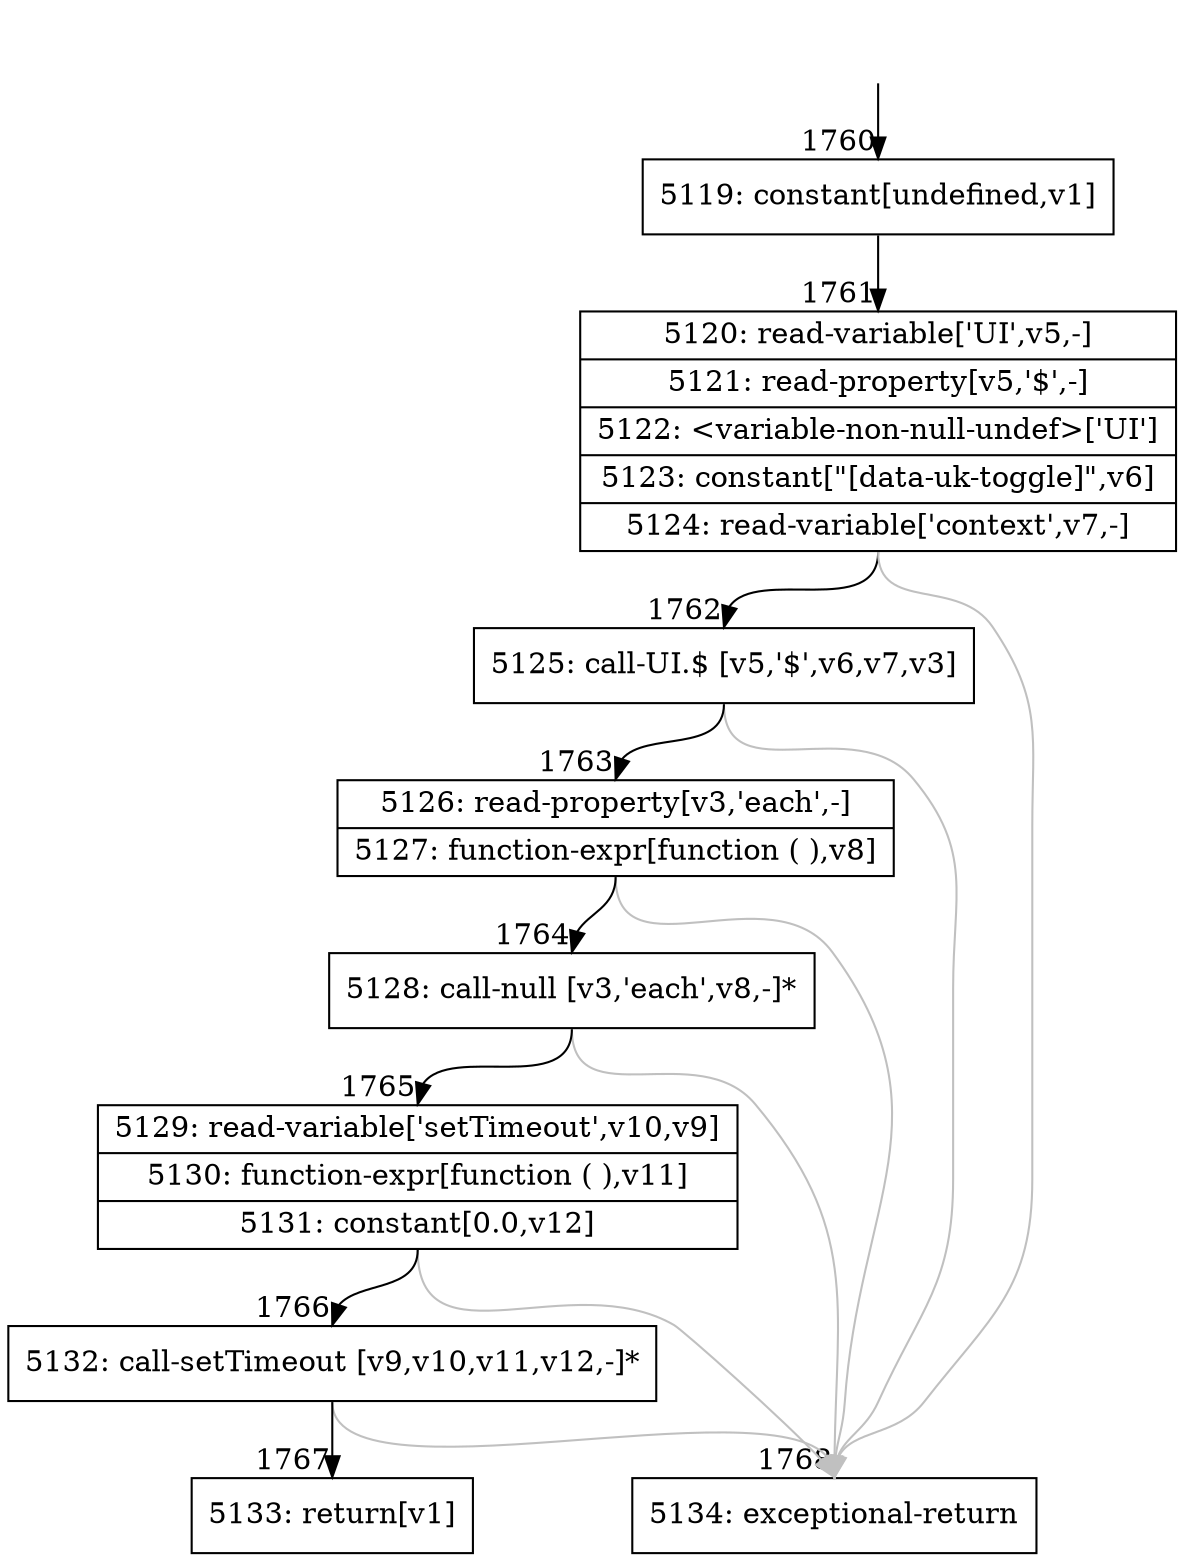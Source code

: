 digraph {
rankdir="TD"
BB_entry137[shape=none,label=""];
BB_entry137 -> BB1760 [tailport=s, headport=n, headlabel="    1760"]
BB1760 [shape=record label="{5119: constant[undefined,v1]}" ] 
BB1760 -> BB1761 [tailport=s, headport=n, headlabel="      1761"]
BB1761 [shape=record label="{5120: read-variable['UI',v5,-]|5121: read-property[v5,'$',-]|5122: \<variable-non-null-undef\>['UI']|5123: constant[\"[data-uk-toggle]\",v6]|5124: read-variable['context',v7,-]}" ] 
BB1761 -> BB1762 [tailport=s, headport=n, headlabel="      1762"]
BB1761 -> BB1768 [tailport=s, headport=n, color=gray, headlabel="      1768"]
BB1762 [shape=record label="{5125: call-UI.$ [v5,'$',v6,v7,v3]}" ] 
BB1762 -> BB1763 [tailport=s, headport=n, headlabel="      1763"]
BB1762 -> BB1768 [tailport=s, headport=n, color=gray]
BB1763 [shape=record label="{5126: read-property[v3,'each',-]|5127: function-expr[function ( ),v8]}" ] 
BB1763 -> BB1764 [tailport=s, headport=n, headlabel="      1764"]
BB1763 -> BB1768 [tailport=s, headport=n, color=gray]
BB1764 [shape=record label="{5128: call-null [v3,'each',v8,-]*}" ] 
BB1764 -> BB1765 [tailport=s, headport=n, headlabel="      1765"]
BB1764 -> BB1768 [tailport=s, headport=n, color=gray]
BB1765 [shape=record label="{5129: read-variable['setTimeout',v10,v9]|5130: function-expr[function ( ),v11]|5131: constant[0.0,v12]}" ] 
BB1765 -> BB1766 [tailport=s, headport=n, headlabel="      1766"]
BB1765 -> BB1768 [tailport=s, headport=n, color=gray]
BB1766 [shape=record label="{5132: call-setTimeout [v9,v10,v11,v12,-]*}" ] 
BB1766 -> BB1767 [tailport=s, headport=n, headlabel="      1767"]
BB1766 -> BB1768 [tailport=s, headport=n, color=gray]
BB1767 [shape=record label="{5133: return[v1]}" ] 
BB1768 [shape=record label="{5134: exceptional-return}" ] 
//#$~ 1353
}
